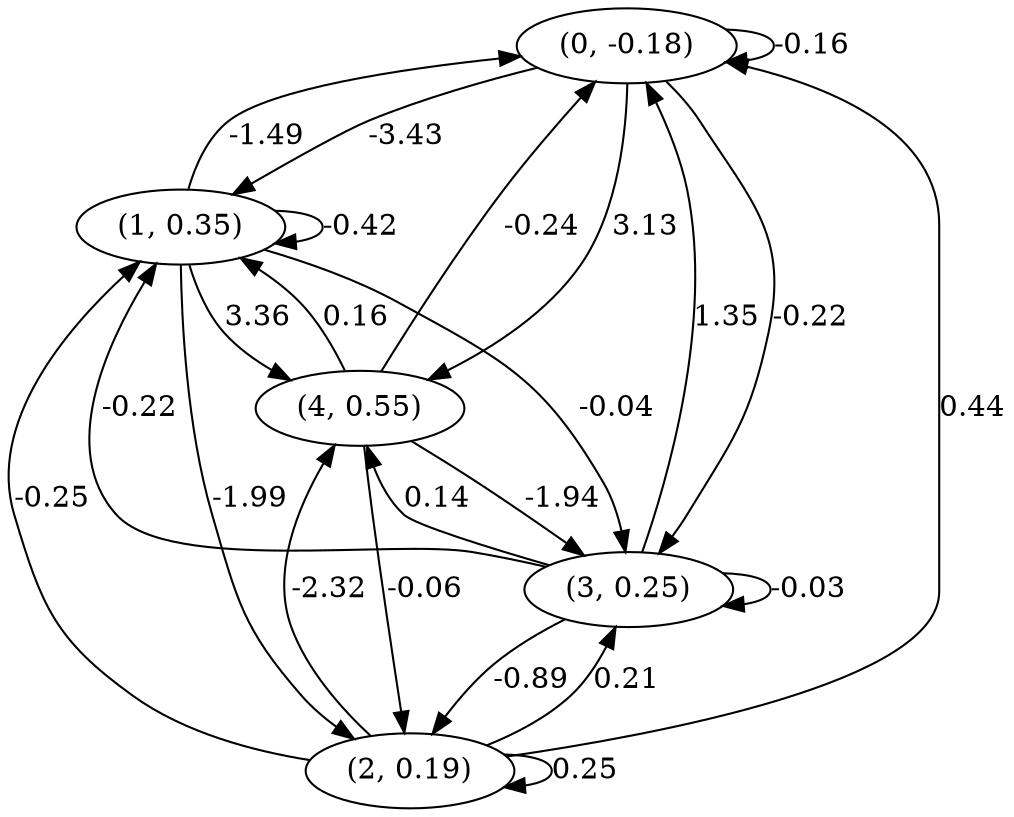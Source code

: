 digraph {
    0 [ label = "(0, -0.18)" ]
    1 [ label = "(1, 0.35)" ]
    2 [ label = "(2, 0.19)" ]
    3 [ label = "(3, 0.25)" ]
    4 [ label = "(4, 0.55)" ]
    0 -> 0 [ label = "-0.16" ]
    1 -> 1 [ label = "-0.42" ]
    2 -> 2 [ label = "0.25" ]
    3 -> 3 [ label = "-0.03" ]
    1 -> 0 [ label = "-1.49" ]
    2 -> 0 [ label = "0.44" ]
    3 -> 0 [ label = "1.35" ]
    4 -> 0 [ label = "-0.24" ]
    0 -> 1 [ label = "-3.43" ]
    2 -> 1 [ label = "-0.25" ]
    3 -> 1 [ label = "-0.22" ]
    4 -> 1 [ label = "0.16" ]
    1 -> 2 [ label = "-1.99" ]
    3 -> 2 [ label = "-0.89" ]
    4 -> 2 [ label = "-0.06" ]
    0 -> 3 [ label = "-0.22" ]
    1 -> 3 [ label = "-0.04" ]
    2 -> 3 [ label = "0.21" ]
    4 -> 3 [ label = "-1.94" ]
    0 -> 4 [ label = "3.13" ]
    1 -> 4 [ label = "3.36" ]
    2 -> 4 [ label = "-2.32" ]
    3 -> 4 [ label = "0.14" ]
}

